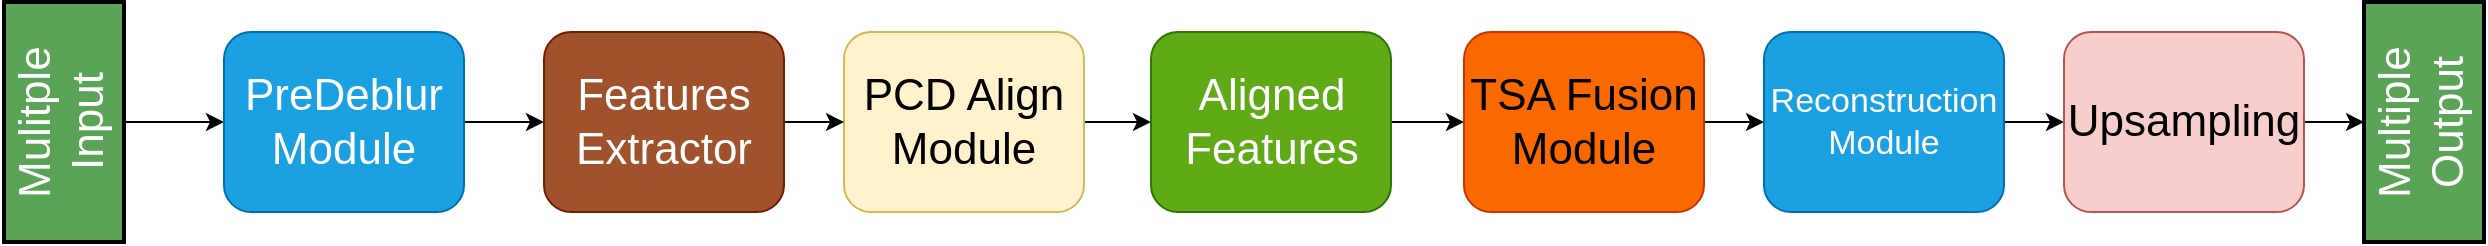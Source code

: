 <mxfile version="27.0.9">
  <diagram name="Page-1" id="YVjg0XWY-qUcC3FnshKs">
    <mxGraphModel dx="1469" dy="813" grid="1" gridSize="10" guides="1" tooltips="1" connect="1" arrows="1" fold="1" page="1" pageScale="1" pageWidth="827" pageHeight="1169" math="0" shadow="0">
      <root>
        <mxCell id="0" />
        <mxCell id="1" parent="0" />
        <mxCell id="g4sFo7MqEOSm3uaTC7kR-3" style="edgeStyle=orthogonalEdgeStyle;rounded=0;orthogonalLoop=1;jettySize=auto;html=1;entryX=0;entryY=0.5;entryDx=0;entryDy=0;" parent="1" source="ujMdUVni7c45ogj6qdBH-1" target="ujMdUVni7c45ogj6qdBH-2" edge="1">
          <mxGeometry relative="1" as="geometry" />
        </mxCell>
        <mxCell id="ujMdUVni7c45ogj6qdBH-1" value="&lt;font style=&quot;font-size: 22px; color: light-dark(rgb(255, 255, 255), rgb(237, 237, 237));&quot;&gt;Mulitple Input&lt;/font&gt;" style="rounded=0;whiteSpace=wrap;html=1;rotation=-90;fillColor=light-dark(#5ba457, #1f2f1e);strokeColor=light-dark(#000000, #446e2c);horizontal=0;textDirection=vertical-rl;strokeWidth=2;" parent="1" vertex="1">
          <mxGeometry x="-10" y="110" width="120" height="60" as="geometry" />
        </mxCell>
        <mxCell id="ujMdUVni7c45ogj6qdBH-10" style="edgeStyle=orthogonalEdgeStyle;rounded=0;orthogonalLoop=1;jettySize=auto;html=1;entryX=0;entryY=0.5;entryDx=0;entryDy=0;" parent="1" source="ujMdUVni7c45ogj6qdBH-2" target="g4sFo7MqEOSm3uaTC7kR-1" edge="1">
          <mxGeometry relative="1" as="geometry" />
        </mxCell>
        <mxCell id="ujMdUVni7c45ogj6qdBH-2" value="&lt;font style=&quot;font-size: 22px;&quot;&gt;PreDeblur Module&lt;/font&gt;" style="rounded=1;whiteSpace=wrap;html=1;fillColor=#1ba1e2;strokeColor=#006EAF;fontColor=#ffffff;" parent="1" vertex="1">
          <mxGeometry x="130" y="95" width="120" height="90" as="geometry" />
        </mxCell>
        <mxCell id="ujMdUVni7c45ogj6qdBH-11" style="edgeStyle=orthogonalEdgeStyle;rounded=0;orthogonalLoop=1;jettySize=auto;html=1;entryX=0;entryY=0.5;entryDx=0;entryDy=0;" parent="1" source="ujMdUVni7c45ogj6qdBH-3" target="ujMdUVni7c45ogj6qdBH-4" edge="1">
          <mxGeometry relative="1" as="geometry" />
        </mxCell>
        <mxCell id="ujMdUVni7c45ogj6qdBH-3" value="&lt;font style=&quot;font-size: 22px;&quot;&gt;PCD Align Module&lt;/font&gt;" style="rounded=1;whiteSpace=wrap;html=1;fillColor=#fff2cc;strokeColor=#d6b656;" parent="1" vertex="1">
          <mxGeometry x="440" y="95" width="120" height="90" as="geometry" />
        </mxCell>
        <mxCell id="ujMdUVni7c45ogj6qdBH-12" style="edgeStyle=orthogonalEdgeStyle;rounded=0;orthogonalLoop=1;jettySize=auto;html=1;entryX=0;entryY=0.5;entryDx=0;entryDy=0;" parent="1" source="ujMdUVni7c45ogj6qdBH-4" target="ujMdUVni7c45ogj6qdBH-5" edge="1">
          <mxGeometry relative="1" as="geometry" />
        </mxCell>
        <mxCell id="ujMdUVni7c45ogj6qdBH-4" value="&lt;font style=&quot;font-size: 22px;&quot;&gt;Aligned Features&lt;/font&gt;" style="rounded=1;whiteSpace=wrap;html=1;fillColor=#60a917;fontColor=#ffffff;strokeColor=#2D7600;" parent="1" vertex="1">
          <mxGeometry x="593.5" y="95" width="120" height="90" as="geometry" />
        </mxCell>
        <mxCell id="ujMdUVni7c45ogj6qdBH-13" style="edgeStyle=orthogonalEdgeStyle;rounded=0;orthogonalLoop=1;jettySize=auto;html=1;entryX=0;entryY=0.5;entryDx=0;entryDy=0;" parent="1" source="ujMdUVni7c45ogj6qdBH-5" target="ujMdUVni7c45ogj6qdBH-6" edge="1">
          <mxGeometry relative="1" as="geometry" />
        </mxCell>
        <mxCell id="ujMdUVni7c45ogj6qdBH-5" value="&lt;font style=&quot;font-size: 22px;&quot;&gt;TSA Fusion Module&lt;/font&gt;" style="rounded=1;whiteSpace=wrap;html=1;fillColor=#fa6800;fontColor=#000000;strokeColor=#C73500;" parent="1" vertex="1">
          <mxGeometry x="750" y="95" width="120" height="90" as="geometry" />
        </mxCell>
        <mxCell id="ujMdUVni7c45ogj6qdBH-14" style="edgeStyle=orthogonalEdgeStyle;rounded=0;orthogonalLoop=1;jettySize=auto;html=1;entryX=0;entryY=0.5;entryDx=0;entryDy=0;" parent="1" source="ujMdUVni7c45ogj6qdBH-6" target="ujMdUVni7c45ogj6qdBH-7" edge="1">
          <mxGeometry relative="1" as="geometry" />
        </mxCell>
        <mxCell id="ujMdUVni7c45ogj6qdBH-6" value="&lt;font style=&quot;font-size: 17px;&quot;&gt;Reconstruction Module&lt;/font&gt;" style="rounded=1;whiteSpace=wrap;html=1;fillColor=#1ba1e2;fontColor=#ffffff;strokeColor=#006EAF;" parent="1" vertex="1">
          <mxGeometry x="900" y="95" width="120" height="90" as="geometry" />
        </mxCell>
        <mxCell id="ujMdUVni7c45ogj6qdBH-15" style="edgeStyle=orthogonalEdgeStyle;rounded=0;orthogonalLoop=1;jettySize=auto;html=1;entryX=0.5;entryY=0;entryDx=0;entryDy=0;" parent="1" source="ujMdUVni7c45ogj6qdBH-7" target="ujMdUVni7c45ogj6qdBH-8" edge="1">
          <mxGeometry relative="1" as="geometry" />
        </mxCell>
        <mxCell id="ujMdUVni7c45ogj6qdBH-7" value="&lt;font style=&quot;font-size: 22px;&quot;&gt;Upsampling&lt;/font&gt;" style="rounded=1;whiteSpace=wrap;html=1;fillColor=#f8cecc;strokeColor=#b85450;" parent="1" vertex="1">
          <mxGeometry x="1050" y="95" width="120" height="90" as="geometry" />
        </mxCell>
        <mxCell id="ujMdUVni7c45ogj6qdBH-8" value="&lt;font style=&quot;font-size: 22px;&quot;&gt;&lt;span style=&quot;color: light-dark(rgb(255, 255, 255), rgb(237, 237, 237));&quot;&gt;Multiple Output&lt;/span&gt;&lt;/font&gt;" style="rounded=0;whiteSpace=wrap;html=1;rotation=-90;fillColor=light-dark(#5ba457, #1f2f1e);strokeColor=light-dark(#000000, #446e2c);horizontal=0;textDirection=vertical-rl;strokeWidth=2;" parent="1" vertex="1">
          <mxGeometry x="1170" y="110" width="120" height="60" as="geometry" />
        </mxCell>
        <mxCell id="g4sFo7MqEOSm3uaTC7kR-2" style="edgeStyle=orthogonalEdgeStyle;rounded=0;orthogonalLoop=1;jettySize=auto;html=1;entryX=0;entryY=0.5;entryDx=0;entryDy=0;" parent="1" source="g4sFo7MqEOSm3uaTC7kR-1" target="ujMdUVni7c45ogj6qdBH-3" edge="1">
          <mxGeometry relative="1" as="geometry" />
        </mxCell>
        <mxCell id="g4sFo7MqEOSm3uaTC7kR-1" value="&lt;font style=&quot;font-size: 22px; color: light-dark(rgb(255, 255, 255), rgb(237, 237, 237));&quot;&gt;Features Extractor&lt;/font&gt;" style="rounded=1;whiteSpace=wrap;html=1;fillColor=#a0522d;strokeColor=#6D1F00;fontColor=#ffffff;" parent="1" vertex="1">
          <mxGeometry x="290" y="95" width="120" height="90" as="geometry" />
        </mxCell>
      </root>
    </mxGraphModel>
  </diagram>
</mxfile>
